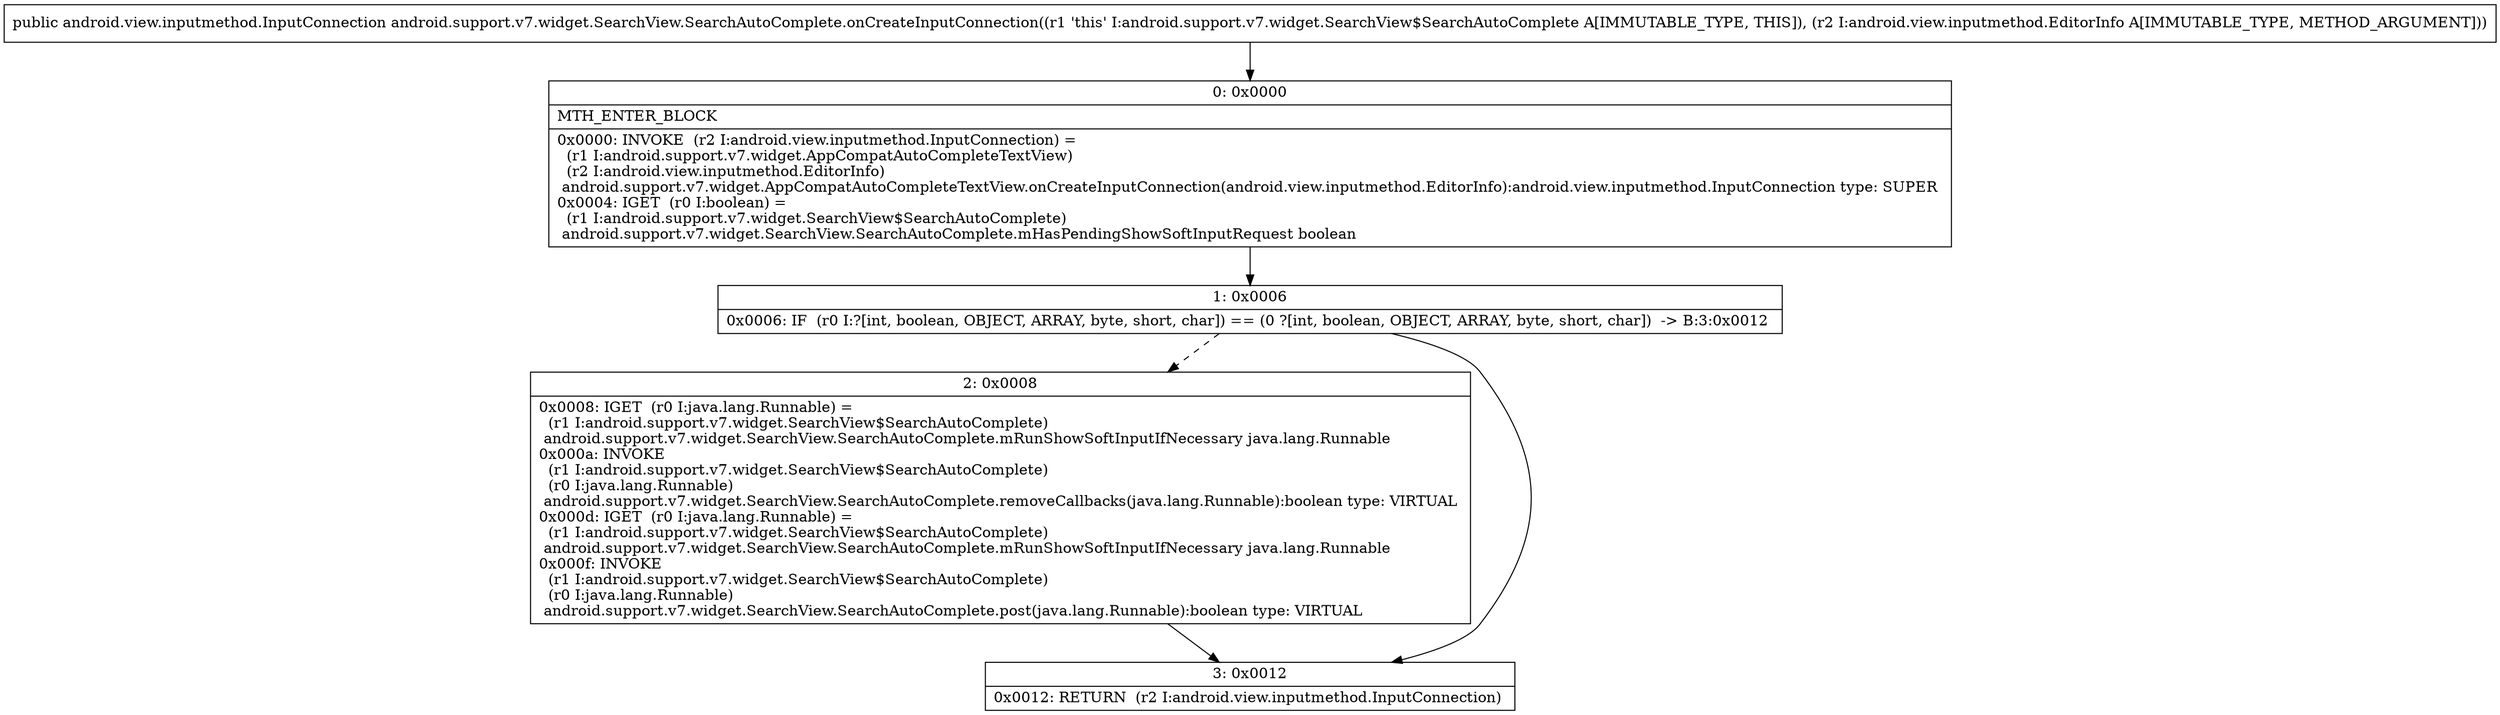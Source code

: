 digraph "CFG forandroid.support.v7.widget.SearchView.SearchAutoComplete.onCreateInputConnection(Landroid\/view\/inputmethod\/EditorInfo;)Landroid\/view\/inputmethod\/InputConnection;" {
Node_0 [shape=record,label="{0\:\ 0x0000|MTH_ENTER_BLOCK\l|0x0000: INVOKE  (r2 I:android.view.inputmethod.InputConnection) = \l  (r1 I:android.support.v7.widget.AppCompatAutoCompleteTextView)\l  (r2 I:android.view.inputmethod.EditorInfo)\l android.support.v7.widget.AppCompatAutoCompleteTextView.onCreateInputConnection(android.view.inputmethod.EditorInfo):android.view.inputmethod.InputConnection type: SUPER \l0x0004: IGET  (r0 I:boolean) = \l  (r1 I:android.support.v7.widget.SearchView$SearchAutoComplete)\l android.support.v7.widget.SearchView.SearchAutoComplete.mHasPendingShowSoftInputRequest boolean \l}"];
Node_1 [shape=record,label="{1\:\ 0x0006|0x0006: IF  (r0 I:?[int, boolean, OBJECT, ARRAY, byte, short, char]) == (0 ?[int, boolean, OBJECT, ARRAY, byte, short, char])  \-\> B:3:0x0012 \l}"];
Node_2 [shape=record,label="{2\:\ 0x0008|0x0008: IGET  (r0 I:java.lang.Runnable) = \l  (r1 I:android.support.v7.widget.SearchView$SearchAutoComplete)\l android.support.v7.widget.SearchView.SearchAutoComplete.mRunShowSoftInputIfNecessary java.lang.Runnable \l0x000a: INVOKE  \l  (r1 I:android.support.v7.widget.SearchView$SearchAutoComplete)\l  (r0 I:java.lang.Runnable)\l android.support.v7.widget.SearchView.SearchAutoComplete.removeCallbacks(java.lang.Runnable):boolean type: VIRTUAL \l0x000d: IGET  (r0 I:java.lang.Runnable) = \l  (r1 I:android.support.v7.widget.SearchView$SearchAutoComplete)\l android.support.v7.widget.SearchView.SearchAutoComplete.mRunShowSoftInputIfNecessary java.lang.Runnable \l0x000f: INVOKE  \l  (r1 I:android.support.v7.widget.SearchView$SearchAutoComplete)\l  (r0 I:java.lang.Runnable)\l android.support.v7.widget.SearchView.SearchAutoComplete.post(java.lang.Runnable):boolean type: VIRTUAL \l}"];
Node_3 [shape=record,label="{3\:\ 0x0012|0x0012: RETURN  (r2 I:android.view.inputmethod.InputConnection) \l}"];
MethodNode[shape=record,label="{public android.view.inputmethod.InputConnection android.support.v7.widget.SearchView.SearchAutoComplete.onCreateInputConnection((r1 'this' I:android.support.v7.widget.SearchView$SearchAutoComplete A[IMMUTABLE_TYPE, THIS]), (r2 I:android.view.inputmethod.EditorInfo A[IMMUTABLE_TYPE, METHOD_ARGUMENT])) }"];
MethodNode -> Node_0;
Node_0 -> Node_1;
Node_1 -> Node_2[style=dashed];
Node_1 -> Node_3;
Node_2 -> Node_3;
}


